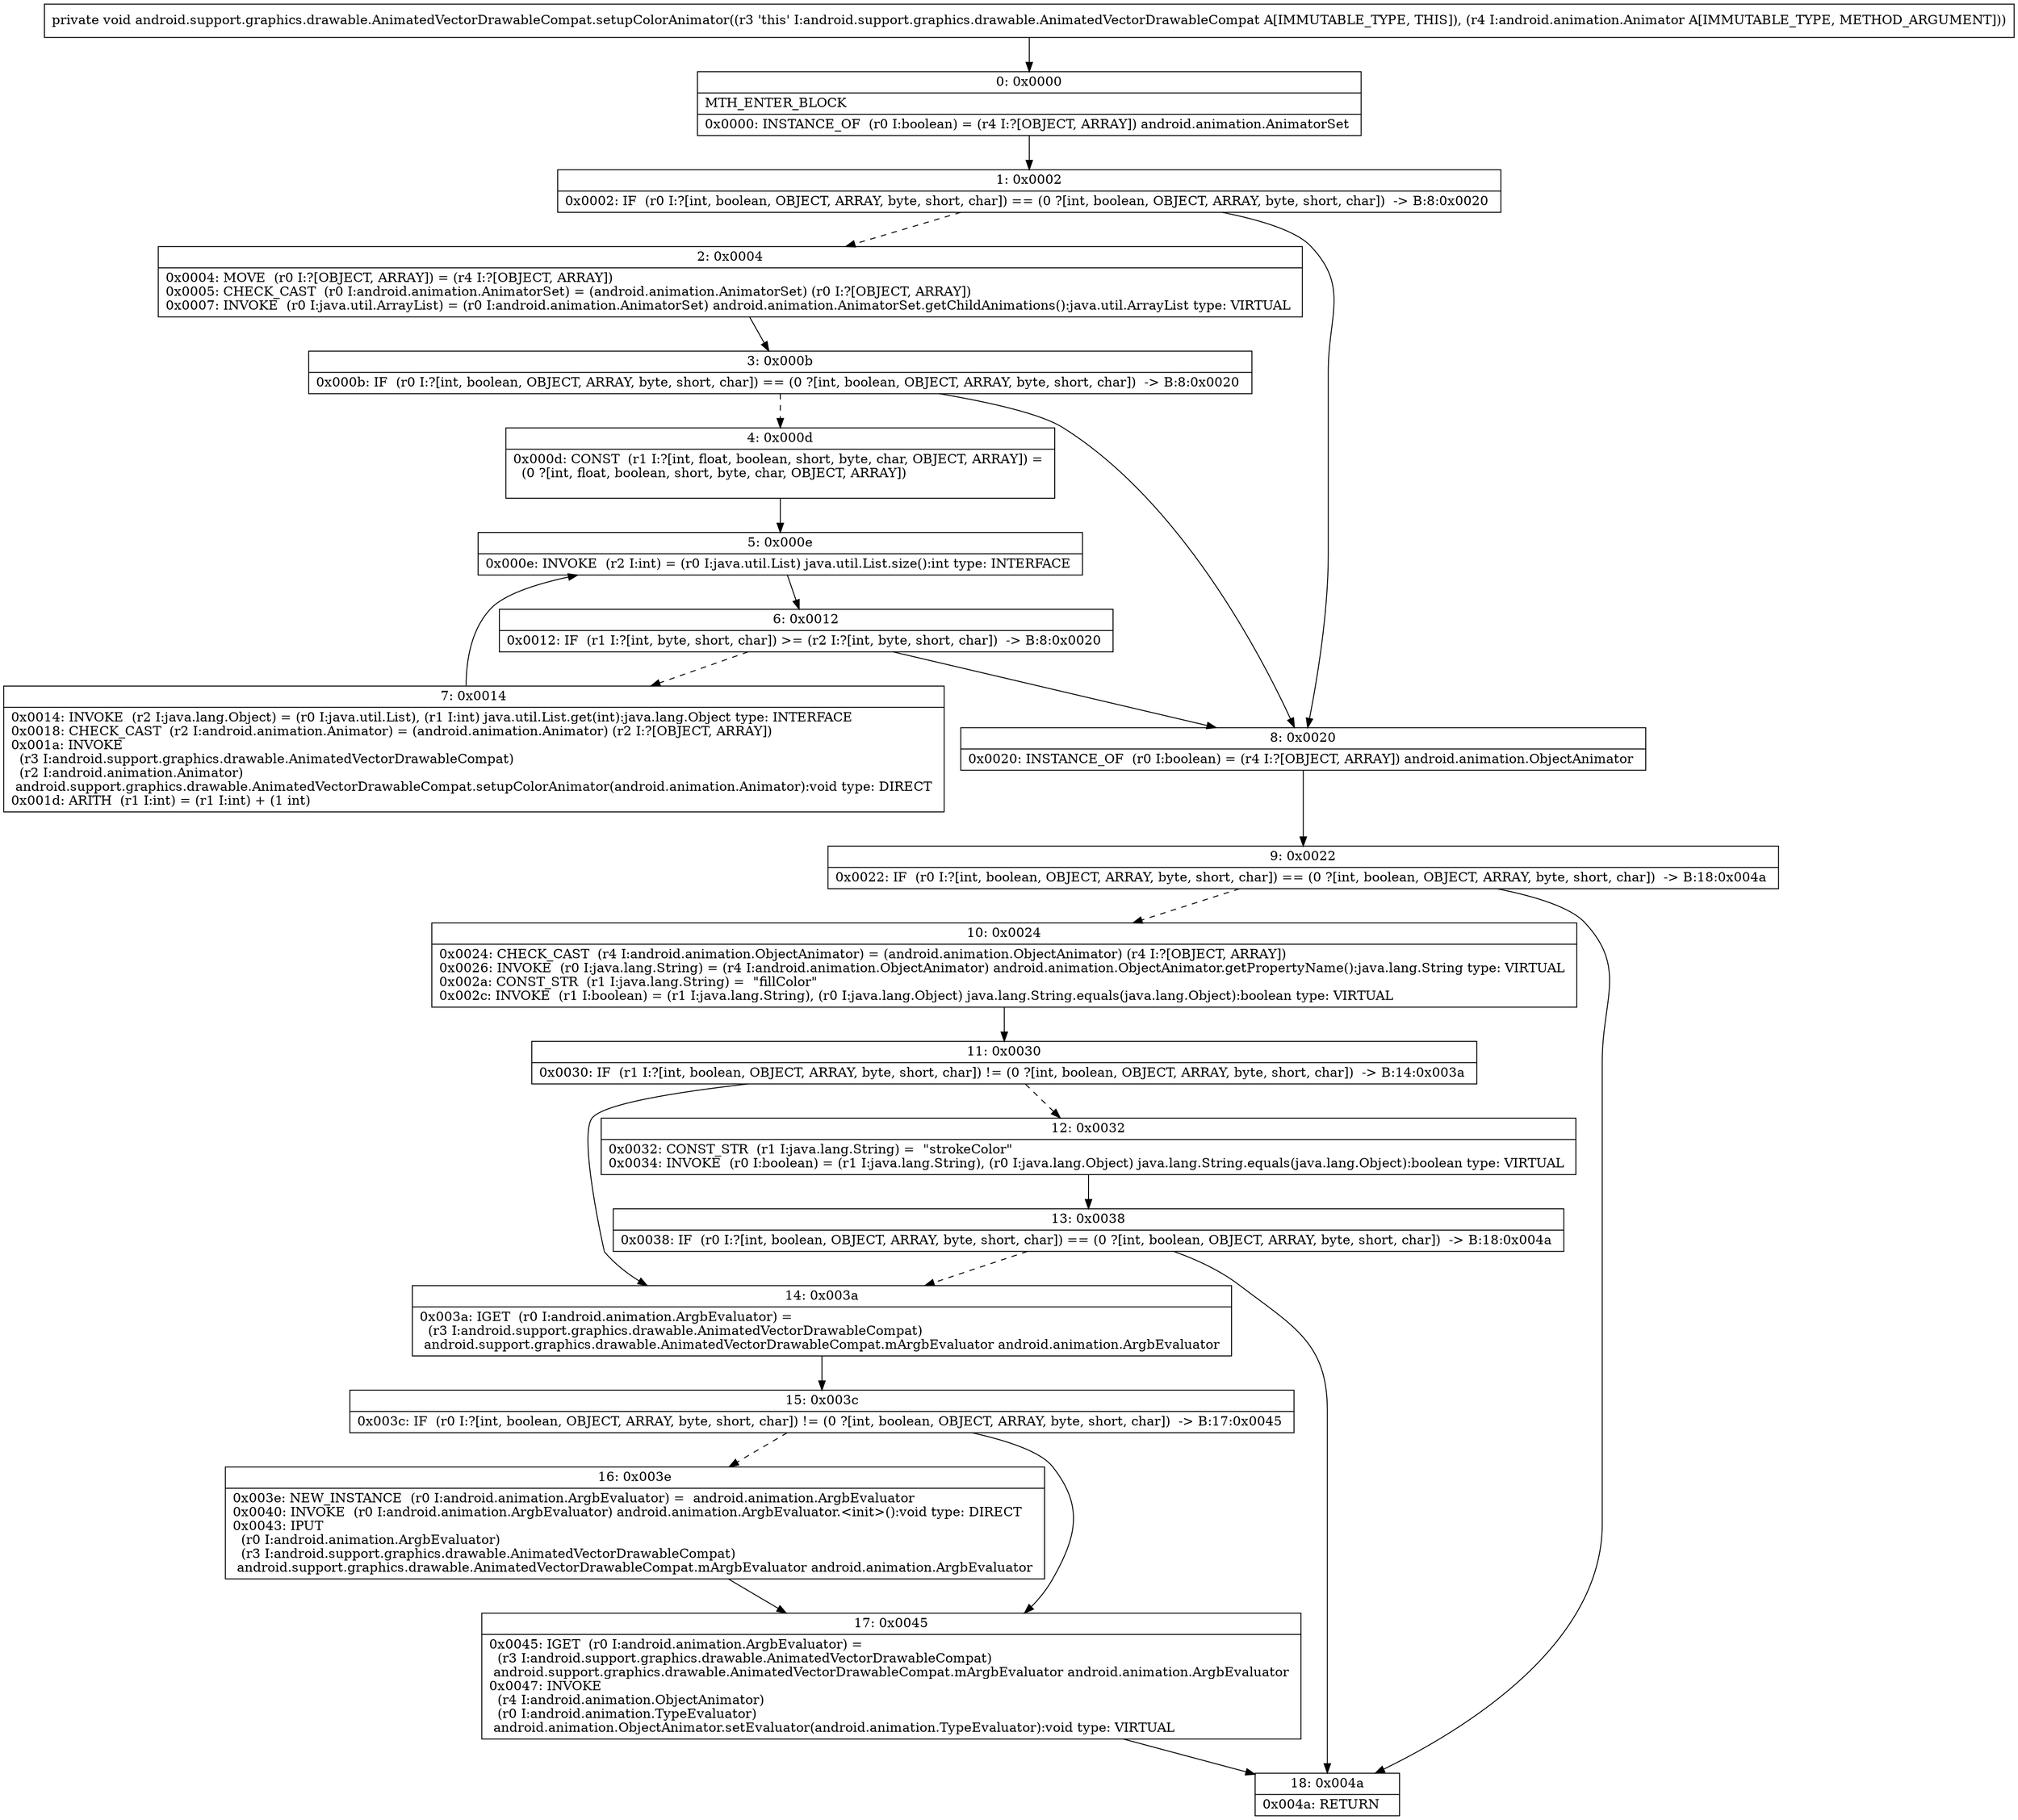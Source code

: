 digraph "CFG forandroid.support.graphics.drawable.AnimatedVectorDrawableCompat.setupColorAnimator(Landroid\/animation\/Animator;)V" {
Node_0 [shape=record,label="{0\:\ 0x0000|MTH_ENTER_BLOCK\l|0x0000: INSTANCE_OF  (r0 I:boolean) = (r4 I:?[OBJECT, ARRAY]) android.animation.AnimatorSet \l}"];
Node_1 [shape=record,label="{1\:\ 0x0002|0x0002: IF  (r0 I:?[int, boolean, OBJECT, ARRAY, byte, short, char]) == (0 ?[int, boolean, OBJECT, ARRAY, byte, short, char])  \-\> B:8:0x0020 \l}"];
Node_2 [shape=record,label="{2\:\ 0x0004|0x0004: MOVE  (r0 I:?[OBJECT, ARRAY]) = (r4 I:?[OBJECT, ARRAY]) \l0x0005: CHECK_CAST  (r0 I:android.animation.AnimatorSet) = (android.animation.AnimatorSet) (r0 I:?[OBJECT, ARRAY]) \l0x0007: INVOKE  (r0 I:java.util.ArrayList) = (r0 I:android.animation.AnimatorSet) android.animation.AnimatorSet.getChildAnimations():java.util.ArrayList type: VIRTUAL \l}"];
Node_3 [shape=record,label="{3\:\ 0x000b|0x000b: IF  (r0 I:?[int, boolean, OBJECT, ARRAY, byte, short, char]) == (0 ?[int, boolean, OBJECT, ARRAY, byte, short, char])  \-\> B:8:0x0020 \l}"];
Node_4 [shape=record,label="{4\:\ 0x000d|0x000d: CONST  (r1 I:?[int, float, boolean, short, byte, char, OBJECT, ARRAY]) = \l  (0 ?[int, float, boolean, short, byte, char, OBJECT, ARRAY])\l \l}"];
Node_5 [shape=record,label="{5\:\ 0x000e|0x000e: INVOKE  (r2 I:int) = (r0 I:java.util.List) java.util.List.size():int type: INTERFACE \l}"];
Node_6 [shape=record,label="{6\:\ 0x0012|0x0012: IF  (r1 I:?[int, byte, short, char]) \>= (r2 I:?[int, byte, short, char])  \-\> B:8:0x0020 \l}"];
Node_7 [shape=record,label="{7\:\ 0x0014|0x0014: INVOKE  (r2 I:java.lang.Object) = (r0 I:java.util.List), (r1 I:int) java.util.List.get(int):java.lang.Object type: INTERFACE \l0x0018: CHECK_CAST  (r2 I:android.animation.Animator) = (android.animation.Animator) (r2 I:?[OBJECT, ARRAY]) \l0x001a: INVOKE  \l  (r3 I:android.support.graphics.drawable.AnimatedVectorDrawableCompat)\l  (r2 I:android.animation.Animator)\l android.support.graphics.drawable.AnimatedVectorDrawableCompat.setupColorAnimator(android.animation.Animator):void type: DIRECT \l0x001d: ARITH  (r1 I:int) = (r1 I:int) + (1 int) \l}"];
Node_8 [shape=record,label="{8\:\ 0x0020|0x0020: INSTANCE_OF  (r0 I:boolean) = (r4 I:?[OBJECT, ARRAY]) android.animation.ObjectAnimator \l}"];
Node_9 [shape=record,label="{9\:\ 0x0022|0x0022: IF  (r0 I:?[int, boolean, OBJECT, ARRAY, byte, short, char]) == (0 ?[int, boolean, OBJECT, ARRAY, byte, short, char])  \-\> B:18:0x004a \l}"];
Node_10 [shape=record,label="{10\:\ 0x0024|0x0024: CHECK_CAST  (r4 I:android.animation.ObjectAnimator) = (android.animation.ObjectAnimator) (r4 I:?[OBJECT, ARRAY]) \l0x0026: INVOKE  (r0 I:java.lang.String) = (r4 I:android.animation.ObjectAnimator) android.animation.ObjectAnimator.getPropertyName():java.lang.String type: VIRTUAL \l0x002a: CONST_STR  (r1 I:java.lang.String) =  \"fillColor\" \l0x002c: INVOKE  (r1 I:boolean) = (r1 I:java.lang.String), (r0 I:java.lang.Object) java.lang.String.equals(java.lang.Object):boolean type: VIRTUAL \l}"];
Node_11 [shape=record,label="{11\:\ 0x0030|0x0030: IF  (r1 I:?[int, boolean, OBJECT, ARRAY, byte, short, char]) != (0 ?[int, boolean, OBJECT, ARRAY, byte, short, char])  \-\> B:14:0x003a \l}"];
Node_12 [shape=record,label="{12\:\ 0x0032|0x0032: CONST_STR  (r1 I:java.lang.String) =  \"strokeColor\" \l0x0034: INVOKE  (r0 I:boolean) = (r1 I:java.lang.String), (r0 I:java.lang.Object) java.lang.String.equals(java.lang.Object):boolean type: VIRTUAL \l}"];
Node_13 [shape=record,label="{13\:\ 0x0038|0x0038: IF  (r0 I:?[int, boolean, OBJECT, ARRAY, byte, short, char]) == (0 ?[int, boolean, OBJECT, ARRAY, byte, short, char])  \-\> B:18:0x004a \l}"];
Node_14 [shape=record,label="{14\:\ 0x003a|0x003a: IGET  (r0 I:android.animation.ArgbEvaluator) = \l  (r3 I:android.support.graphics.drawable.AnimatedVectorDrawableCompat)\l android.support.graphics.drawable.AnimatedVectorDrawableCompat.mArgbEvaluator android.animation.ArgbEvaluator \l}"];
Node_15 [shape=record,label="{15\:\ 0x003c|0x003c: IF  (r0 I:?[int, boolean, OBJECT, ARRAY, byte, short, char]) != (0 ?[int, boolean, OBJECT, ARRAY, byte, short, char])  \-\> B:17:0x0045 \l}"];
Node_16 [shape=record,label="{16\:\ 0x003e|0x003e: NEW_INSTANCE  (r0 I:android.animation.ArgbEvaluator) =  android.animation.ArgbEvaluator \l0x0040: INVOKE  (r0 I:android.animation.ArgbEvaluator) android.animation.ArgbEvaluator.\<init\>():void type: DIRECT \l0x0043: IPUT  \l  (r0 I:android.animation.ArgbEvaluator)\l  (r3 I:android.support.graphics.drawable.AnimatedVectorDrawableCompat)\l android.support.graphics.drawable.AnimatedVectorDrawableCompat.mArgbEvaluator android.animation.ArgbEvaluator \l}"];
Node_17 [shape=record,label="{17\:\ 0x0045|0x0045: IGET  (r0 I:android.animation.ArgbEvaluator) = \l  (r3 I:android.support.graphics.drawable.AnimatedVectorDrawableCompat)\l android.support.graphics.drawable.AnimatedVectorDrawableCompat.mArgbEvaluator android.animation.ArgbEvaluator \l0x0047: INVOKE  \l  (r4 I:android.animation.ObjectAnimator)\l  (r0 I:android.animation.TypeEvaluator)\l android.animation.ObjectAnimator.setEvaluator(android.animation.TypeEvaluator):void type: VIRTUAL \l}"];
Node_18 [shape=record,label="{18\:\ 0x004a|0x004a: RETURN   \l}"];
MethodNode[shape=record,label="{private void android.support.graphics.drawable.AnimatedVectorDrawableCompat.setupColorAnimator((r3 'this' I:android.support.graphics.drawable.AnimatedVectorDrawableCompat A[IMMUTABLE_TYPE, THIS]), (r4 I:android.animation.Animator A[IMMUTABLE_TYPE, METHOD_ARGUMENT])) }"];
MethodNode -> Node_0;
Node_0 -> Node_1;
Node_1 -> Node_2[style=dashed];
Node_1 -> Node_8;
Node_2 -> Node_3;
Node_3 -> Node_4[style=dashed];
Node_3 -> Node_8;
Node_4 -> Node_5;
Node_5 -> Node_6;
Node_6 -> Node_7[style=dashed];
Node_6 -> Node_8;
Node_7 -> Node_5;
Node_8 -> Node_9;
Node_9 -> Node_10[style=dashed];
Node_9 -> Node_18;
Node_10 -> Node_11;
Node_11 -> Node_12[style=dashed];
Node_11 -> Node_14;
Node_12 -> Node_13;
Node_13 -> Node_14[style=dashed];
Node_13 -> Node_18;
Node_14 -> Node_15;
Node_15 -> Node_16[style=dashed];
Node_15 -> Node_17;
Node_16 -> Node_17;
Node_17 -> Node_18;
}

